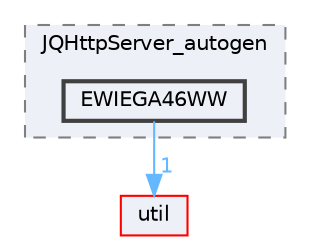 digraph "EWIEGA46WW"
{
 // LATEX_PDF_SIZE
  bgcolor="transparent";
  edge [fontname=Helvetica,fontsize=10,labelfontname=Helvetica,labelfontsize=10];
  node [fontname=Helvetica,fontsize=10,shape=box,height=0.2,width=0.4];
  compound=true
  subgraph clusterdir_ae6b09932d2a62338711f9feb21ad1d2 {
    graph [ bgcolor="#edf0f7", pencolor="grey50", label="JQHttpServer_autogen", fontname=Helvetica,fontsize=10 style="filled,dashed", URL="dir_ae6b09932d2a62338711f9feb21ad1d2.html",tooltip=""]
  dir_6b21bac1531d61802dc1b852462a3048 [label="EWIEGA46WW", fillcolor="#edf0f7", color="grey25", style="filled,bold", URL="dir_6b21bac1531d61802dc1b852462a3048.html",tooltip=""];
  }
  dir_23ec12649285f9fabf3a6b7380226c28 [label="util", fillcolor="#edf0f7", color="red", style="filled", URL="dir_23ec12649285f9fabf3a6b7380226c28.html",tooltip=""];
  dir_6b21bac1531d61802dc1b852462a3048->dir_23ec12649285f9fabf3a6b7380226c28 [headlabel="1", labeldistance=1.5 headhref="dir_000117_000357.html" href="dir_000117_000357.html" color="steelblue1" fontcolor="steelblue1"];
}
